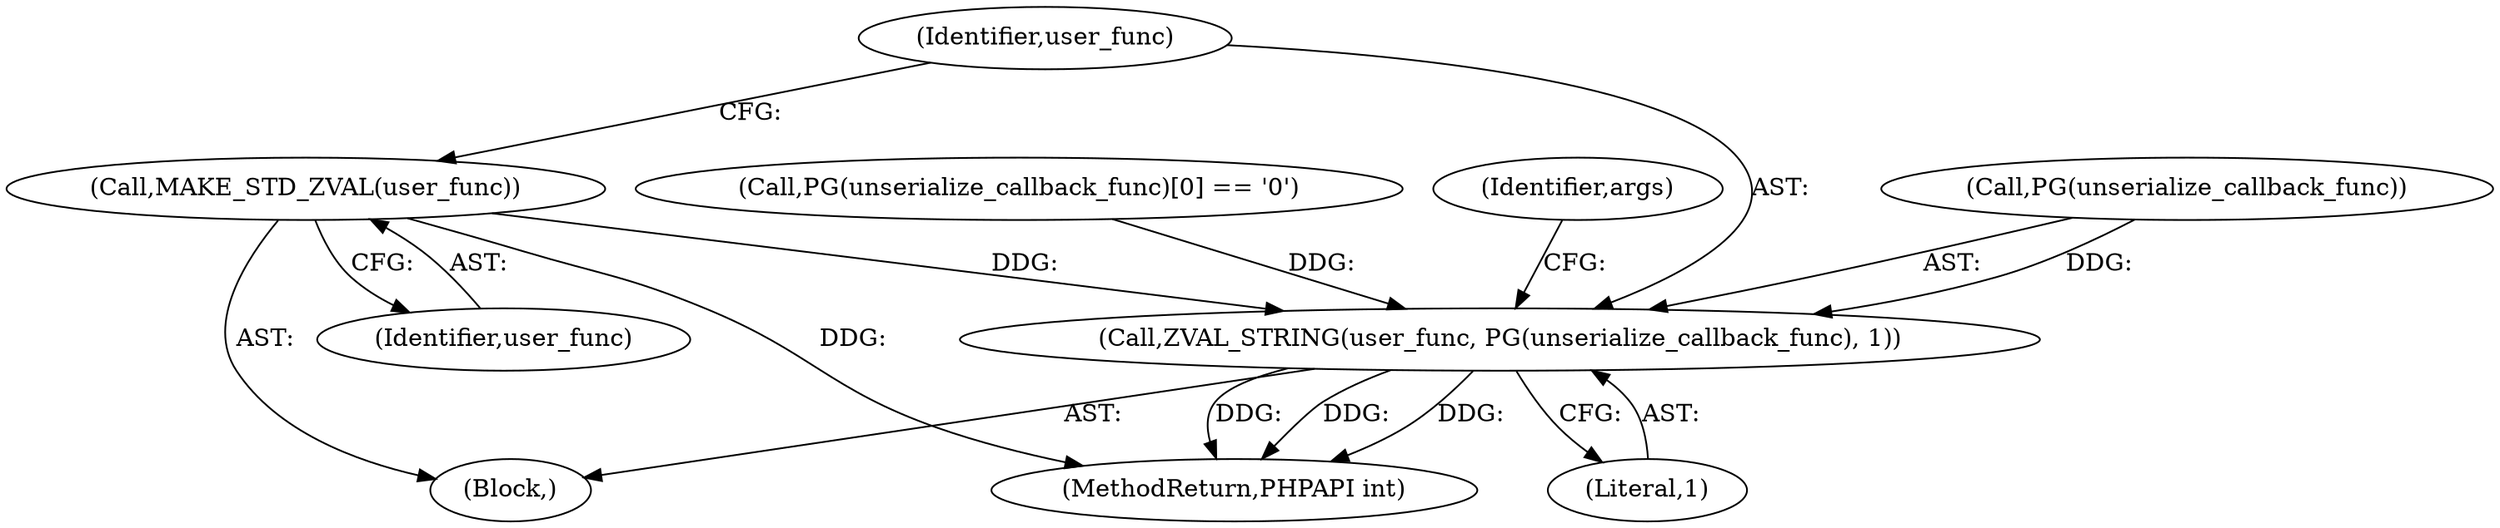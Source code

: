 digraph "0_php-src_16b3003ffc6393e250f069aa28a78dc5a2c064b2_0@pointer" {
"1000630" [label="(Call,MAKE_STD_ZVAL(user_func))"];
"1000632" [label="(Call,ZVAL_STRING(user_func, PG(unserialize_callback_func), 1))"];
"1002423" [label="(MethodReturn,PHPAPI int)"];
"1000634" [label="(Call,PG(unserialize_callback_func))"];
"1000633" [label="(Identifier,user_func)"];
"1000616" [label="(Call,PG(unserialize_callback_func)[0] == '\0')"];
"1000578" [label="(Block,)"];
"1000639" [label="(Identifier,args)"];
"1000636" [label="(Literal,1)"];
"1000632" [label="(Call,ZVAL_STRING(user_func, PG(unserialize_callback_func), 1))"];
"1000630" [label="(Call,MAKE_STD_ZVAL(user_func))"];
"1000631" [label="(Identifier,user_func)"];
"1000630" -> "1000578"  [label="AST: "];
"1000630" -> "1000631"  [label="CFG: "];
"1000631" -> "1000630"  [label="AST: "];
"1000633" -> "1000630"  [label="CFG: "];
"1000630" -> "1002423"  [label="DDG: "];
"1000630" -> "1000632"  [label="DDG: "];
"1000632" -> "1000578"  [label="AST: "];
"1000632" -> "1000636"  [label="CFG: "];
"1000633" -> "1000632"  [label="AST: "];
"1000634" -> "1000632"  [label="AST: "];
"1000636" -> "1000632"  [label="AST: "];
"1000639" -> "1000632"  [label="CFG: "];
"1000632" -> "1002423"  [label="DDG: "];
"1000632" -> "1002423"  [label="DDG: "];
"1000632" -> "1002423"  [label="DDG: "];
"1000634" -> "1000632"  [label="DDG: "];
"1000616" -> "1000632"  [label="DDG: "];
}
